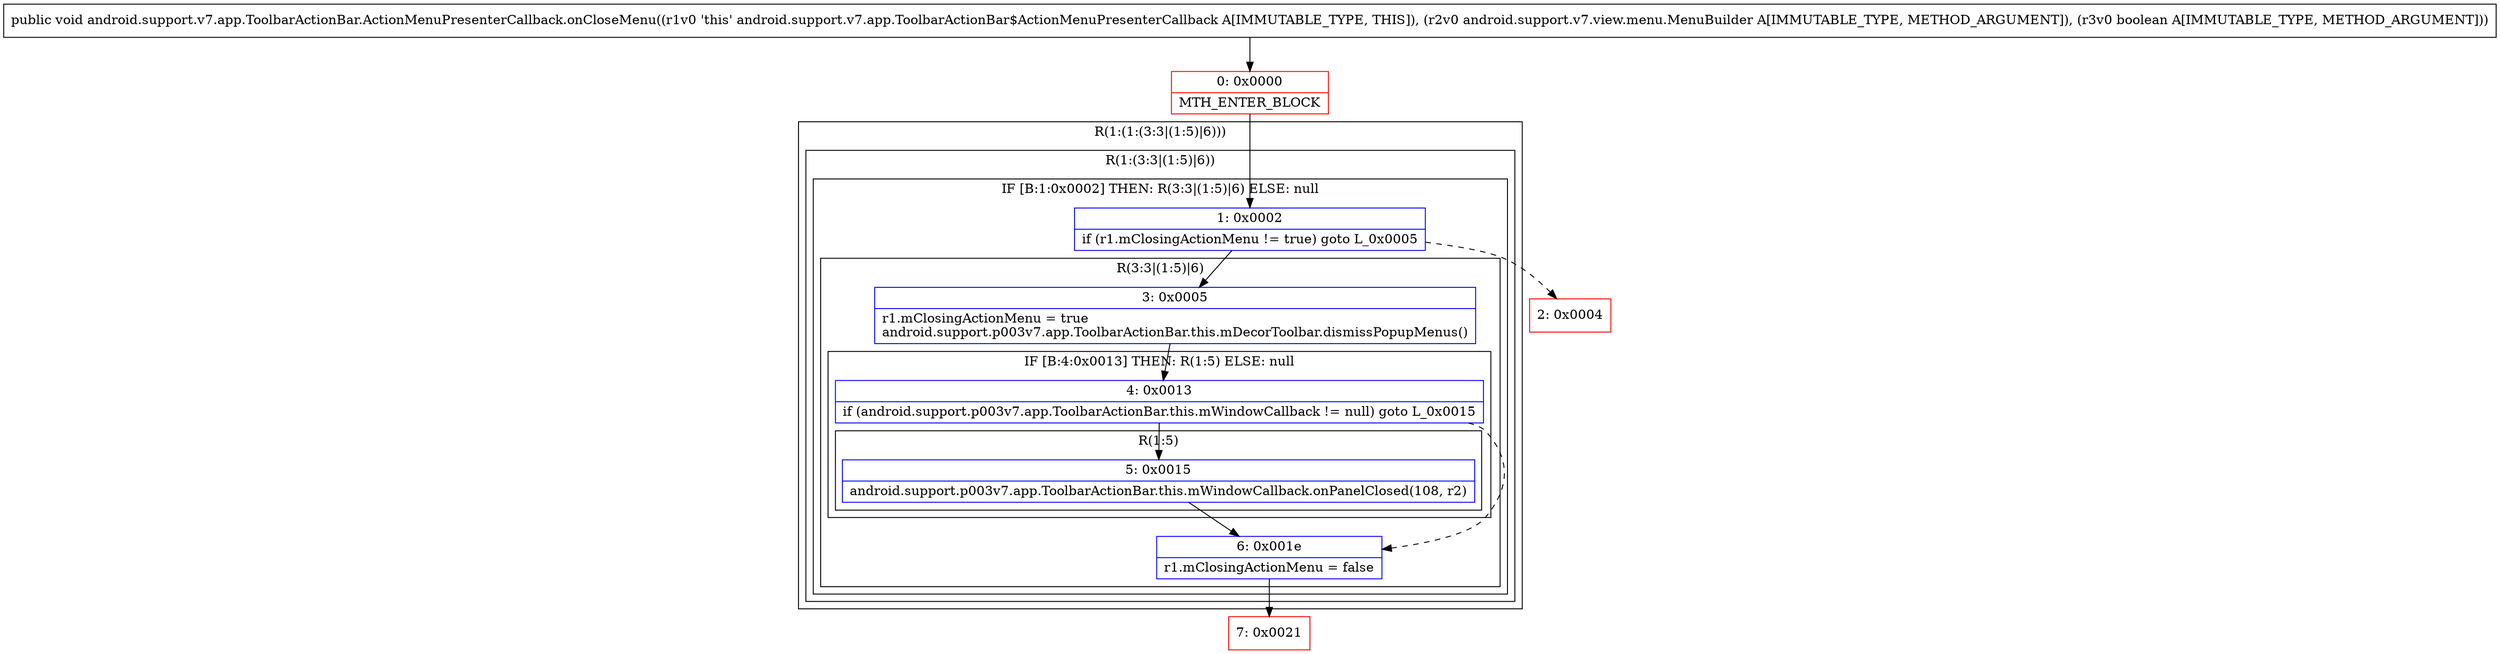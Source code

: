 digraph "CFG forandroid.support.v7.app.ToolbarActionBar.ActionMenuPresenterCallback.onCloseMenu(Landroid\/support\/v7\/view\/menu\/MenuBuilder;Z)V" {
subgraph cluster_Region_2137275079 {
label = "R(1:(1:(3:3|(1:5)|6)))";
node [shape=record,color=blue];
subgraph cluster_Region_926182857 {
label = "R(1:(3:3|(1:5)|6))";
node [shape=record,color=blue];
subgraph cluster_IfRegion_1534916595 {
label = "IF [B:1:0x0002] THEN: R(3:3|(1:5)|6) ELSE: null";
node [shape=record,color=blue];
Node_1 [shape=record,label="{1\:\ 0x0002|if (r1.mClosingActionMenu != true) goto L_0x0005\l}"];
subgraph cluster_Region_1094730896 {
label = "R(3:3|(1:5)|6)";
node [shape=record,color=blue];
Node_3 [shape=record,label="{3\:\ 0x0005|r1.mClosingActionMenu = true\landroid.support.p003v7.app.ToolbarActionBar.this.mDecorToolbar.dismissPopupMenus()\l}"];
subgraph cluster_IfRegion_531426429 {
label = "IF [B:4:0x0013] THEN: R(1:5) ELSE: null";
node [shape=record,color=blue];
Node_4 [shape=record,label="{4\:\ 0x0013|if (android.support.p003v7.app.ToolbarActionBar.this.mWindowCallback != null) goto L_0x0015\l}"];
subgraph cluster_Region_191004772 {
label = "R(1:5)";
node [shape=record,color=blue];
Node_5 [shape=record,label="{5\:\ 0x0015|android.support.p003v7.app.ToolbarActionBar.this.mWindowCallback.onPanelClosed(108, r2)\l}"];
}
}
Node_6 [shape=record,label="{6\:\ 0x001e|r1.mClosingActionMenu = false\l}"];
}
}
}
}
Node_0 [shape=record,color=red,label="{0\:\ 0x0000|MTH_ENTER_BLOCK\l}"];
Node_2 [shape=record,color=red,label="{2\:\ 0x0004}"];
Node_7 [shape=record,color=red,label="{7\:\ 0x0021}"];
MethodNode[shape=record,label="{public void android.support.v7.app.ToolbarActionBar.ActionMenuPresenterCallback.onCloseMenu((r1v0 'this' android.support.v7.app.ToolbarActionBar$ActionMenuPresenterCallback A[IMMUTABLE_TYPE, THIS]), (r2v0 android.support.v7.view.menu.MenuBuilder A[IMMUTABLE_TYPE, METHOD_ARGUMENT]), (r3v0 boolean A[IMMUTABLE_TYPE, METHOD_ARGUMENT])) }"];
MethodNode -> Node_0;
Node_1 -> Node_2[style=dashed];
Node_1 -> Node_3;
Node_3 -> Node_4;
Node_4 -> Node_5;
Node_4 -> Node_6[style=dashed];
Node_5 -> Node_6;
Node_6 -> Node_7;
Node_0 -> Node_1;
}

